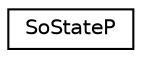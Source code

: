 digraph "Graphical Class Hierarchy"
{
 // LATEX_PDF_SIZE
  edge [fontname="Helvetica",fontsize="10",labelfontname="Helvetica",labelfontsize="10"];
  node [fontname="Helvetica",fontsize="10",shape=record];
  rankdir="LR";
  Node0 [label="SoStateP",height=0.2,width=0.4,color="black", fillcolor="white", style="filled",URL="$classSoStateP.html",tooltip=" "];
}
